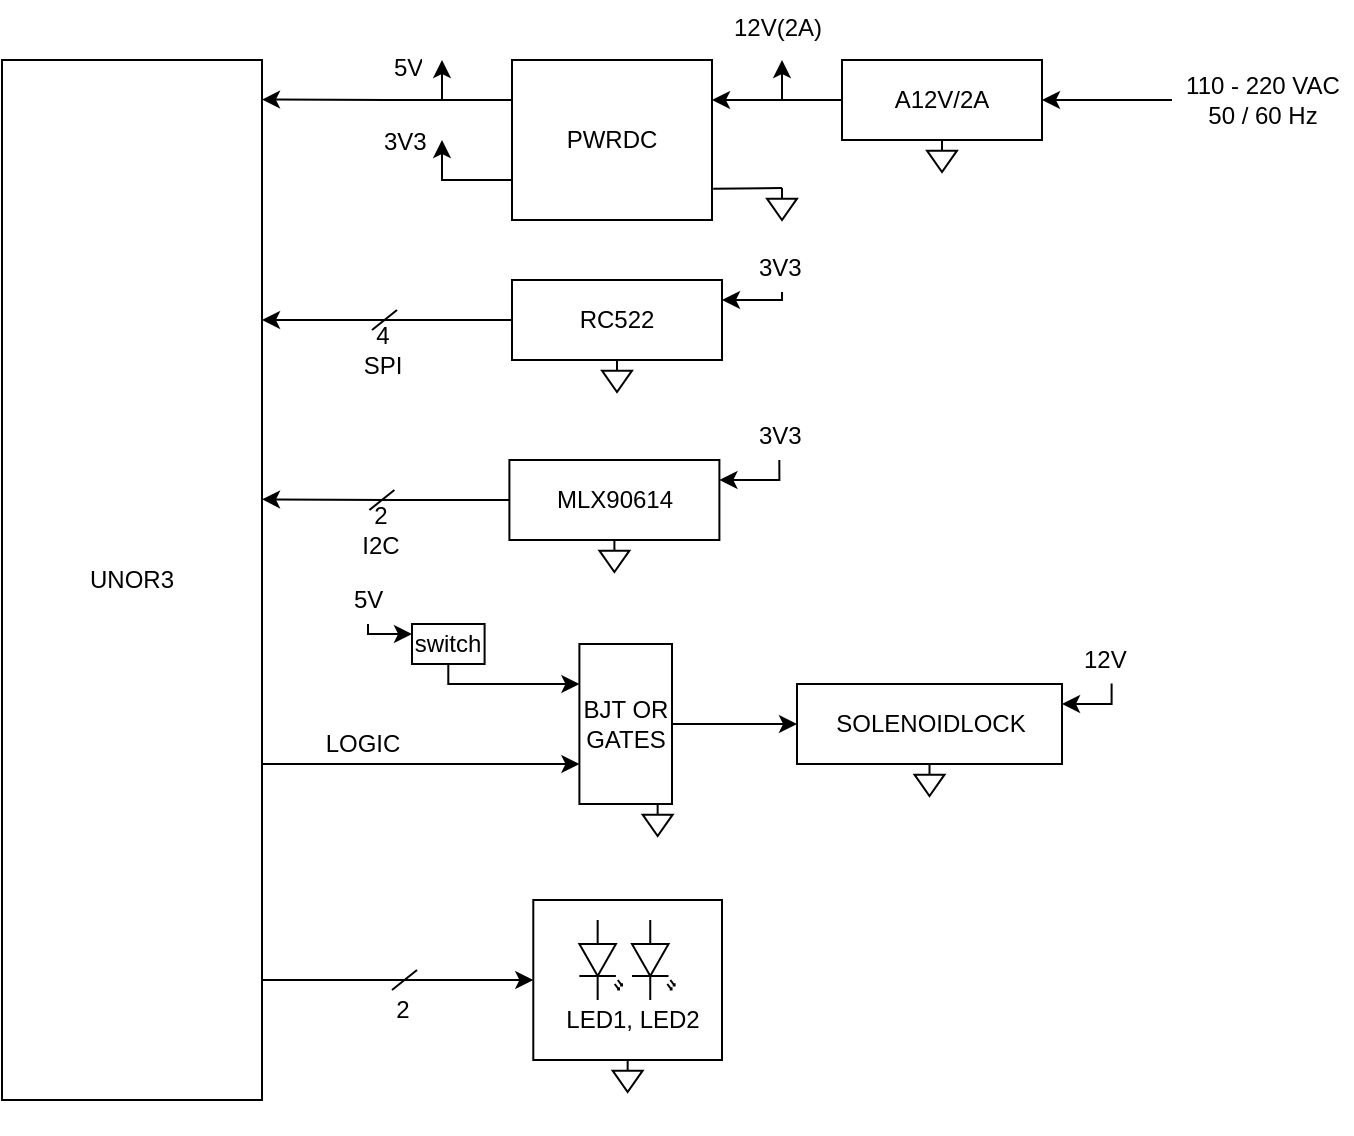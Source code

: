 <mxfile version="14.9.6" type="google"><diagram id="HlZgZbmiIxkch0AQNTyI" name="Page-1"><mxGraphModel dx="1352" dy="645" grid="1" gridSize="10" guides="1" tooltips="1" connect="1" arrows="1" fold="1" page="1" pageScale="1" pageWidth="850" pageHeight="1100" math="0" shadow="0"><root><mxCell id="0"/><mxCell id="1" parent="0"/><mxCell id="sTwLGL8UuQT-rPwjNmWY-68" value="" style="rounded=0;whiteSpace=wrap;html=1;" vertex="1" parent="1"><mxGeometry x="385.65" y="540" width="94.35" height="80" as="geometry"/></mxCell><mxCell id="sTwLGL8UuQT-rPwjNmWY-41" style="edgeStyle=orthogonalEdgeStyle;rounded=0;orthogonalLoop=1;jettySize=auto;html=1;entryX=0;entryY=0.75;entryDx=0;entryDy=0;" edge="1" parent="1" target="sTwLGL8UuQT-rPwjNmWY-40"><mxGeometry relative="1" as="geometry"><mxPoint x="240" y="472" as="sourcePoint"/><Array as="points"><mxPoint x="340" y="472"/><mxPoint x="340" y="472"/></Array></mxGeometry></mxCell><mxCell id="sTwLGL8UuQT-rPwjNmWY-71" style="edgeStyle=orthogonalEdgeStyle;rounded=0;orthogonalLoop=1;jettySize=auto;html=1;" edge="1" parent="1" source="sTwLGL8UuQT-rPwjNmWY-1" target="sTwLGL8UuQT-rPwjNmWY-68"><mxGeometry relative="1" as="geometry"><Array as="points"><mxPoint x="290" y="580"/><mxPoint x="290" y="580"/></Array></mxGeometry></mxCell><mxCell id="sTwLGL8UuQT-rPwjNmWY-1" value="UNOR3" style="rounded=0;whiteSpace=wrap;html=1;" vertex="1" parent="1"><mxGeometry x="120" y="120" width="130" height="520" as="geometry"/></mxCell><mxCell id="sTwLGL8UuQT-rPwjNmWY-4" value="" style="edgeStyle=orthogonalEdgeStyle;rounded=0;orthogonalLoop=1;jettySize=auto;html=1;entryX=1;entryY=0.25;entryDx=0;entryDy=0;" edge="1" parent="1" source="sTwLGL8UuQT-rPwjNmWY-2" target="sTwLGL8UuQT-rPwjNmWY-3"><mxGeometry relative="1" as="geometry"><mxPoint x="480" y="140" as="targetPoint"/></mxGeometry></mxCell><mxCell id="sTwLGL8UuQT-rPwjNmWY-2" value="A12V/2A" style="rounded=0;whiteSpace=wrap;html=1;" vertex="1" parent="1"><mxGeometry x="540" y="120" width="100" height="40" as="geometry"/></mxCell><mxCell id="sTwLGL8UuQT-rPwjNmWY-5" style="edgeStyle=orthogonalEdgeStyle;rounded=0;orthogonalLoop=1;jettySize=auto;html=1;exitX=0;exitY=0.25;exitDx=0;exitDy=0;entryX=1;entryY=0.038;entryDx=0;entryDy=0;entryPerimeter=0;" edge="1" parent="1" source="sTwLGL8UuQT-rPwjNmWY-3" target="sTwLGL8UuQT-rPwjNmWY-1"><mxGeometry relative="1" as="geometry"/></mxCell><mxCell id="sTwLGL8UuQT-rPwjNmWY-15" style="edgeStyle=orthogonalEdgeStyle;rounded=0;orthogonalLoop=1;jettySize=auto;html=1;exitX=0;exitY=0.75;exitDx=0;exitDy=0;" edge="1" parent="1" source="sTwLGL8UuQT-rPwjNmWY-3"><mxGeometry relative="1" as="geometry"><mxPoint x="340.0" y="160" as="targetPoint"/><Array as="points"><mxPoint x="340" y="180"/></Array></mxGeometry></mxCell><mxCell id="sTwLGL8UuQT-rPwjNmWY-3" value="PWRDC" style="rounded=0;whiteSpace=wrap;html=1;" vertex="1" parent="1"><mxGeometry x="375" y="120" width="100" height="80" as="geometry"/></mxCell><mxCell id="sTwLGL8UuQT-rPwjNmWY-6" value="" style="endArrow=classic;html=1;" edge="1" parent="1"><mxGeometry width="50" height="50" relative="1" as="geometry"><mxPoint x="510" y="140" as="sourcePoint"/><mxPoint x="510" y="120" as="targetPoint"/><Array as="points"/></mxGeometry></mxCell><mxCell id="sTwLGL8UuQT-rPwjNmWY-7" value="12V(2A)" style="text;strokeColor=none;fillColor=none;align=left;verticalAlign=top;spacingLeft=4;spacingRight=4;overflow=hidden;rotatable=0;points=[[0,0.5],[1,0.5]];portConstraint=eastwest;" vertex="1" parent="1"><mxGeometry x="480" y="90" width="60" height="26" as="geometry"/></mxCell><mxCell id="sTwLGL8UuQT-rPwjNmWY-9" value="" style="edgeStyle=orthogonalEdgeStyle;rounded=0;orthogonalLoop=1;jettySize=auto;html=1;" edge="1" parent="1" source="sTwLGL8UuQT-rPwjNmWY-8" target="sTwLGL8UuQT-rPwjNmWY-2"><mxGeometry relative="1" as="geometry"/></mxCell><mxCell id="sTwLGL8UuQT-rPwjNmWY-8" value="110 - 220 VAC&lt;br&gt;50 / 60 Hz" style="text;html=1;align=center;verticalAlign=middle;resizable=0;points=[];autosize=1;strokeColor=none;" vertex="1" parent="1"><mxGeometry x="705" y="125" width="90" height="30" as="geometry"/></mxCell><mxCell id="sTwLGL8UuQT-rPwjNmWY-10" value="" style="endArrow=classic;html=1;" edge="1" parent="1"><mxGeometry width="50" height="50" relative="1" as="geometry"><mxPoint x="340.0" y="140" as="sourcePoint"/><mxPoint x="340" y="120" as="targetPoint"/><Array as="points"/></mxGeometry></mxCell><mxCell id="sTwLGL8UuQT-rPwjNmWY-11" value="5V" style="text;strokeColor=none;fillColor=none;align=left;verticalAlign=top;spacingLeft=4;spacingRight=4;overflow=hidden;rotatable=0;points=[[0,0.5],[1,0.5]];portConstraint=eastwest;" vertex="1" parent="1"><mxGeometry x="310" y="110" width="25" height="26" as="geometry"/></mxCell><mxCell id="sTwLGL8UuQT-rPwjNmWY-16" value="3V3" style="text;strokeColor=none;fillColor=none;align=left;verticalAlign=top;spacingLeft=4;spacingRight=4;overflow=hidden;rotatable=0;points=[[0,0.5],[1,0.5]];portConstraint=eastwest;" vertex="1" parent="1"><mxGeometry x="305" y="147" width="35" height="26" as="geometry"/></mxCell><mxCell id="sTwLGL8UuQT-rPwjNmWY-18" style="edgeStyle=orthogonalEdgeStyle;rounded=0;orthogonalLoop=1;jettySize=auto;html=1;entryX=1;entryY=0.25;entryDx=0;entryDy=0;" edge="1" parent="1" source="sTwLGL8UuQT-rPwjNmWY-17" target="sTwLGL8UuQT-rPwjNmWY-1"><mxGeometry relative="1" as="geometry"/></mxCell><mxCell id="sTwLGL8UuQT-rPwjNmWY-17" value="RC522" style="rounded=0;whiteSpace=wrap;html=1;" vertex="1" parent="1"><mxGeometry x="375" y="230" width="105" height="40" as="geometry"/></mxCell><mxCell id="sTwLGL8UuQT-rPwjNmWY-19" value="" style="endArrow=none;html=1;" edge="1" parent="1"><mxGeometry width="50" height="50" relative="1" as="geometry"><mxPoint x="305" y="255" as="sourcePoint"/><mxPoint x="317.5" y="245" as="targetPoint"/></mxGeometry></mxCell><mxCell id="sTwLGL8UuQT-rPwjNmWY-20" value="4&lt;br&gt;SPI" style="text;html=1;align=center;verticalAlign=middle;resizable=0;points=[];autosize=1;strokeColor=none;" vertex="1" parent="1"><mxGeometry x="295" y="250" width="30" height="30" as="geometry"/></mxCell><mxCell id="sTwLGL8UuQT-rPwjNmWY-23" style="edgeStyle=orthogonalEdgeStyle;rounded=0;orthogonalLoop=1;jettySize=auto;html=1;entryX=1;entryY=0.25;entryDx=0;entryDy=0;" edge="1" parent="1" source="sTwLGL8UuQT-rPwjNmWY-22" target="sTwLGL8UuQT-rPwjNmWY-17"><mxGeometry relative="1" as="geometry"><Array as="points"><mxPoint x="510" y="240"/></Array></mxGeometry></mxCell><mxCell id="sTwLGL8UuQT-rPwjNmWY-22" value="3V3" style="text;strokeColor=none;fillColor=none;align=left;verticalAlign=top;spacingLeft=4;spacingRight=4;overflow=hidden;rotatable=0;points=[[0,0.5],[1,0.5]];portConstraint=eastwest;" vertex="1" parent="1"><mxGeometry x="492.5" y="210" width="35" height="26" as="geometry"/></mxCell><mxCell id="sTwLGL8UuQT-rPwjNmWY-25" style="edgeStyle=orthogonalEdgeStyle;rounded=0;orthogonalLoop=1;jettySize=auto;html=1;entryX=1.01;entryY=0.384;entryDx=0;entryDy=0;entryPerimeter=0;" edge="1" parent="1" source="sTwLGL8UuQT-rPwjNmWY-24"><mxGeometry relative="1" as="geometry"><mxPoint x="250.0" y="339.68" as="targetPoint"/></mxGeometry></mxCell><mxCell id="sTwLGL8UuQT-rPwjNmWY-24" value="&lt;span id=&quot;docs-internal-guid-a6fca458-7fff-7c62-2a27-c39ccfa2ff4b&quot;&gt;&lt;span style=&quot;background-color: transparent ; vertical-align: baseline&quot;&gt;&lt;font style=&quot;font-size: 12px&quot;&gt;MLX90614&lt;/font&gt;&lt;/span&gt;&lt;/span&gt;" style="rounded=0;whiteSpace=wrap;html=1;" vertex="1" parent="1"><mxGeometry x="373.7" y="320" width="105" height="40" as="geometry"/></mxCell><mxCell id="sTwLGL8UuQT-rPwjNmWY-27" value="" style="endArrow=none;html=1;" edge="1" parent="1"><mxGeometry width="50" height="50" relative="1" as="geometry"><mxPoint x="303.7" y="345" as="sourcePoint"/><mxPoint x="316.2" y="335" as="targetPoint"/></mxGeometry></mxCell><mxCell id="sTwLGL8UuQT-rPwjNmWY-28" value="2&lt;br&gt;I2C" style="text;html=1;align=center;verticalAlign=middle;resizable=0;points=[];autosize=1;strokeColor=none;" vertex="1" parent="1"><mxGeometry x="293.7" y="340" width="30" height="30" as="geometry"/></mxCell><mxCell id="sTwLGL8UuQT-rPwjNmWY-30" style="edgeStyle=orthogonalEdgeStyle;rounded=0;orthogonalLoop=1;jettySize=auto;html=1;entryX=1;entryY=0.25;entryDx=0;entryDy=0;" edge="1" parent="1" target="sTwLGL8UuQT-rPwjNmWY-24"><mxGeometry relative="1" as="geometry"><mxPoint x="508.666" y="320" as="sourcePoint"/><Array as="points"><mxPoint x="508.7" y="330"/></Array></mxGeometry></mxCell><mxCell id="sTwLGL8UuQT-rPwjNmWY-29" value="3V3" style="text;strokeColor=none;fillColor=none;align=left;verticalAlign=top;spacingLeft=4;spacingRight=4;overflow=hidden;rotatable=0;points=[[0,0.5],[1,0.5]];portConstraint=eastwest;" vertex="1" parent="1"><mxGeometry x="492.5" y="294" width="35" height="26" as="geometry"/></mxCell><mxCell id="sTwLGL8UuQT-rPwjNmWY-33" value="" style="pointerEvents=1;verticalLabelPosition=bottom;shadow=0;dashed=0;align=center;html=1;verticalAlign=top;shape=mxgraph.electrical.signal_sources.signal_ground;" vertex="1" parent="1"><mxGeometry x="420" y="270" width="15" height="16" as="geometry"/></mxCell><mxCell id="sTwLGL8UuQT-rPwjNmWY-34" value="" style="pointerEvents=1;verticalLabelPosition=bottom;shadow=0;dashed=0;align=center;html=1;verticalAlign=top;shape=mxgraph.electrical.signal_sources.signal_ground;" vertex="1" parent="1"><mxGeometry x="418.7" y="360" width="15" height="16" as="geometry"/></mxCell><mxCell id="sTwLGL8UuQT-rPwjNmWY-35" value="&lt;span style=&quot;color: rgba(0 , 0 , 0 , 0) ; font-family: monospace ; font-size: 0px&quot;&gt;%3CmxGraphModel%3E%3Croot%3E%3CmxCell%20id%3D%220%22%2F%3E%3CmxCell%20id%3D%221%22%20parent%3D%220%22%2F%3E%3CmxCell%20id%3D%222%22%20value%3D%22%22%20style%3D%22pointerEvents%3D1%3BverticalLabelPosition%3Dbottom%3Bshadow%3D0%3Bdashed%3D0%3Balign%3Dcenter%3Bhtml%3D1%3BverticalAlign%3Dtop%3Bshape%3Dmxgraph.electrical.signal_sources.signal_ground%3B%22%20vertex%3D%221%22%20parent%3D%221%22%3E%3CmxGeometry%20x%3D%22582.5%22%20y%3D%22160%22%20width%3D%2215%22%20height%3D%2216%22%20as%3D%22geometry%22%2F%3E%3C%2FmxCell%3E%3C%2Froot%3E%3C%2FmxGraphModel%3E&lt;/span&gt;" style="pointerEvents=1;verticalLabelPosition=bottom;shadow=0;dashed=0;align=center;html=1;verticalAlign=top;shape=mxgraph.electrical.signal_sources.signal_ground;" vertex="1" parent="1"><mxGeometry x="582.5" y="160" width="15" height="16" as="geometry"/></mxCell><mxCell id="sTwLGL8UuQT-rPwjNmWY-36" value="" style="pointerEvents=1;verticalLabelPosition=bottom;shadow=0;dashed=0;align=center;html=1;verticalAlign=top;shape=mxgraph.electrical.signal_sources.signal_ground;" vertex="1" parent="1"><mxGeometry x="502.5" y="184" width="15" height="16" as="geometry"/></mxCell><mxCell id="sTwLGL8UuQT-rPwjNmWY-39" value="" style="endArrow=none;html=1;exitX=1.006;exitY=0.804;exitDx=0;exitDy=0;exitPerimeter=0;" edge="1" parent="1" source="sTwLGL8UuQT-rPwjNmWY-3"><mxGeometry width="50" height="50" relative="1" as="geometry"><mxPoint x="460" y="234" as="sourcePoint"/><mxPoint x="510" y="184" as="targetPoint"/></mxGeometry></mxCell><mxCell id="sTwLGL8UuQT-rPwjNmWY-53" style="edgeStyle=orthogonalEdgeStyle;rounded=0;orthogonalLoop=1;jettySize=auto;html=1;entryX=0;entryY=0.5;entryDx=0;entryDy=0;" edge="1" parent="1" source="sTwLGL8UuQT-rPwjNmWY-40" target="sTwLGL8UuQT-rPwjNmWY-49"><mxGeometry relative="1" as="geometry"/></mxCell><mxCell id="sTwLGL8UuQT-rPwjNmWY-40" value="BJT OR GATES" style="rounded=0;whiteSpace=wrap;html=1;" vertex="1" parent="1"><mxGeometry x="408.7" y="412" width="46.3" height="80" as="geometry"/></mxCell><mxCell id="sTwLGL8UuQT-rPwjNmWY-43" style="edgeStyle=orthogonalEdgeStyle;rounded=0;orthogonalLoop=1;jettySize=auto;html=1;entryX=0;entryY=0.25;entryDx=0;entryDy=0;" edge="1" parent="1" source="sTwLGL8UuQT-rPwjNmWY-42" target="sTwLGL8UuQT-rPwjNmWY-40"><mxGeometry relative="1" as="geometry"><Array as="points"><mxPoint x="343" y="432"/></Array></mxGeometry></mxCell><mxCell id="sTwLGL8UuQT-rPwjNmWY-42" value="switch" style="rounded=0;whiteSpace=wrap;html=1;" vertex="1" parent="1"><mxGeometry x="325" y="402" width="36.3" height="20" as="geometry"/></mxCell><mxCell id="sTwLGL8UuQT-rPwjNmWY-47" style="edgeStyle=orthogonalEdgeStyle;rounded=0;orthogonalLoop=1;jettySize=auto;html=1;entryX=0;entryY=0.25;entryDx=0;entryDy=0;" edge="1" parent="1" source="sTwLGL8UuQT-rPwjNmWY-45" target="sTwLGL8UuQT-rPwjNmWY-42"><mxGeometry relative="1" as="geometry"><Array as="points"><mxPoint x="303" y="407"/></Array></mxGeometry></mxCell><mxCell id="sTwLGL8UuQT-rPwjNmWY-45" value="5V" style="text;strokeColor=none;fillColor=none;align=left;verticalAlign=top;spacingLeft=4;spacingRight=4;overflow=hidden;rotatable=0;points=[[0,0.5],[1,0.5]];portConstraint=eastwest;" vertex="1" parent="1"><mxGeometry x="290" y="376" width="30" height="26" as="geometry"/></mxCell><mxCell id="sTwLGL8UuQT-rPwjNmWY-48" value="LOGIC" style="text;html=1;align=center;verticalAlign=middle;resizable=0;points=[];autosize=1;strokeColor=none;" vertex="1" parent="1"><mxGeometry x="275" y="452" width="50" height="20" as="geometry"/></mxCell><mxCell id="sTwLGL8UuQT-rPwjNmWY-49" value="&lt;span id=&quot;docs-internal-guid-e11b4e2b-7fff-69d4-1b4a-d0a3fe569283&quot;&gt;&lt;span style=&quot;background-color: transparent ; vertical-align: baseline&quot;&gt;&lt;font style=&quot;font-size: 12px&quot;&gt;SOLENOIDLOCK&lt;/font&gt;&lt;/span&gt;&lt;/span&gt;" style="rounded=0;whiteSpace=wrap;html=1;" vertex="1" parent="1"><mxGeometry x="517.5" y="432" width="132.5" height="40" as="geometry"/></mxCell><mxCell id="sTwLGL8UuQT-rPwjNmWY-50" value="&lt;span style=&quot;color: rgba(0 , 0 , 0 , 0) ; font-family: monospace ; font-size: 0px&quot;&gt;%3CmxGraphModel%3E%3Croot%3E%3CmxCell%20id%3D%220%22%2F%3E%3CmxCell%20id%3D%221%22%20parent%3D%220%22%2F%3E%3CmxCell%20id%3D%222%22%20value%3D%22%22%20style%3D%22pointerEvents%3D1%3BverticalLabelPosition%3Dbottom%3Bshadow%3D0%3Bdashed%3D0%3Balign%3Dcenter%3Bhtml%3D1%3BverticalAlign%3Dtop%3Bshape%3Dmxgraph.electrical.signal_sources.signal_ground%3B%22%20vertex%3D%221%22%20parent%3D%221%22%3E%3CmxGeometry%20x%3D%22582.5%22%20y%3D%22160%22%20width%3D%2215%22%20height%3D%2216%22%20as%3D%22geometry%22%2F%3E%3C%2FmxCell%3E%3C%2Froot%3E%3C%2FmxGraphModel%3E&lt;/span&gt;" style="pointerEvents=1;verticalLabelPosition=bottom;shadow=0;dashed=0;align=center;html=1;verticalAlign=top;shape=mxgraph.electrical.signal_sources.signal_ground;" vertex="1" parent="1"><mxGeometry x="576.25" y="472" width="15" height="16" as="geometry"/></mxCell><mxCell id="sTwLGL8UuQT-rPwjNmWY-55" style="edgeStyle=orthogonalEdgeStyle;rounded=0;orthogonalLoop=1;jettySize=auto;html=1;exitX=0.495;exitY=0.991;exitDx=0;exitDy=0;entryX=1;entryY=0.25;entryDx=0;entryDy=0;exitPerimeter=0;" edge="1" parent="1" source="sTwLGL8UuQT-rPwjNmWY-54" target="sTwLGL8UuQT-rPwjNmWY-49"><mxGeometry relative="1" as="geometry"><Array as="points"><mxPoint x="675" y="442"/></Array></mxGeometry></mxCell><mxCell id="sTwLGL8UuQT-rPwjNmWY-54" value="12V" style="text;strokeColor=none;fillColor=none;align=left;verticalAlign=top;spacingLeft=4;spacingRight=4;overflow=hidden;rotatable=0;points=[[0,0.5],[1,0.5]];portConstraint=eastwest;" vertex="1" parent="1"><mxGeometry x="655" y="406" width="40" height="26" as="geometry"/></mxCell><mxCell id="sTwLGL8UuQT-rPwjNmWY-62" value="" style="verticalLabelPosition=bottom;shadow=0;dashed=0;align=center;html=1;verticalAlign=top;shape=mxgraph.electrical.opto_electronics.led_2;pointerEvents=1;direction=south;" vertex="1" parent="1"><mxGeometry x="408.7" y="550" width="21.3" height="40" as="geometry"/></mxCell><mxCell id="sTwLGL8UuQT-rPwjNmWY-66" value="" style="verticalLabelPosition=bottom;shadow=0;dashed=0;align=center;html=1;verticalAlign=top;shape=mxgraph.electrical.opto_electronics.led_2;pointerEvents=1;direction=south;" vertex="1" parent="1"><mxGeometry x="435" y="550" width="21.3" height="40" as="geometry"/></mxCell><mxCell id="sTwLGL8UuQT-rPwjNmWY-67" value="LED1, LED2" style="text;html=1;align=center;verticalAlign=middle;resizable=0;points=[];autosize=1;strokeColor=none;" vertex="1" parent="1"><mxGeometry x="395" y="590" width="80" height="20" as="geometry"/></mxCell><mxCell id="sTwLGL8UuQT-rPwjNmWY-69" value="&lt;span style=&quot;color: rgba(0 , 0 , 0 , 0) ; font-family: monospace ; font-size: 0px&quot;&gt;%3CmxGraphModel%3E%3Croot%3E%3CmxCell%20id%3D%220%22%2F%3E%3CmxCell%20id%3D%221%22%20parent%3D%220%22%2F%3E%3CmxCell%20id%3D%222%22%20value%3D%22%22%20style%3D%22pointerEvents%3D1%3BverticalLabelPosition%3Dbottom%3Bshadow%3D0%3Bdashed%3D0%3Balign%3Dcenter%3Bhtml%3D1%3BverticalAlign%3Dtop%3Bshape%3Dmxgraph.electrical.signal_sources.signal_ground%3B%22%20vertex%3D%221%22%20parent%3D%221%22%3E%3CmxGeometry%20x%3D%22582.5%22%20y%3D%22160%22%20width%3D%2215%22%20height%3D%2216%22%20as%3D%22geometry%22%2F%3E%3C%2FmxCell%3E%3C%2Froot%3E%3C%2FmxGraphModel%3E&lt;/span&gt;" style="pointerEvents=1;verticalLabelPosition=bottom;shadow=0;dashed=0;align=center;html=1;verticalAlign=top;shape=mxgraph.electrical.signal_sources.signal_ground;" vertex="1" parent="1"><mxGeometry x="425.32" y="620" width="15" height="16" as="geometry"/></mxCell><mxCell id="sTwLGL8UuQT-rPwjNmWY-70" value="&lt;span style=&quot;color: rgba(0 , 0 , 0 , 0) ; font-family: monospace ; font-size: 0px&quot;&gt;%3CmxGraphModel%3E%3Croot%3E%3CmxCell%20id%3D%220%22%2F%3E%3CmxCell%20id%3D%221%22%20parent%3D%220%22%2F%3E%3CmxCell%20id%3D%222%22%20value%3D%22%22%20style%3D%22pointerEvents%3D1%3BverticalLabelPosition%3Dbottom%3Bshadow%3D0%3Bdashed%3D0%3Balign%3Dcenter%3Bhtml%3D1%3BverticalAlign%3Dtop%3Bshape%3Dmxgraph.electrical.signal_sources.signal_ground%3B%22%20vertex%3D%221%22%20parent%3D%221%22%3E%3CmxGeometry%20x%3D%22582.5%22%20y%3D%22160%22%20width%3D%2215%22%20height%3D%2216%22%20as%3D%22geometry%22%2F%3E%3C%2FmxCell%3E%3C%2Froot%3E%3C%2FmxGraphModel%3E&lt;/span&gt;" style="pointerEvents=1;verticalLabelPosition=bottom;shadow=0;dashed=0;align=center;html=1;verticalAlign=top;shape=mxgraph.electrical.signal_sources.signal_ground;" vertex="1" parent="1"><mxGeometry x="440.32" y="492" width="15" height="16" as="geometry"/></mxCell><mxCell id="sTwLGL8UuQT-rPwjNmWY-73" value="" style="endArrow=none;html=1;" edge="1" parent="1"><mxGeometry width="50" height="50" relative="1" as="geometry"><mxPoint x="315.0" y="585" as="sourcePoint"/><mxPoint x="327.5" y="575" as="targetPoint"/></mxGeometry></mxCell><mxCell id="sTwLGL8UuQT-rPwjNmWY-74" value="2" style="text;html=1;align=center;verticalAlign=middle;resizable=0;points=[];autosize=1;strokeColor=none;" vertex="1" parent="1"><mxGeometry x="310" y="585" width="20" height="20" as="geometry"/></mxCell></root></mxGraphModel></diagram></mxfile>